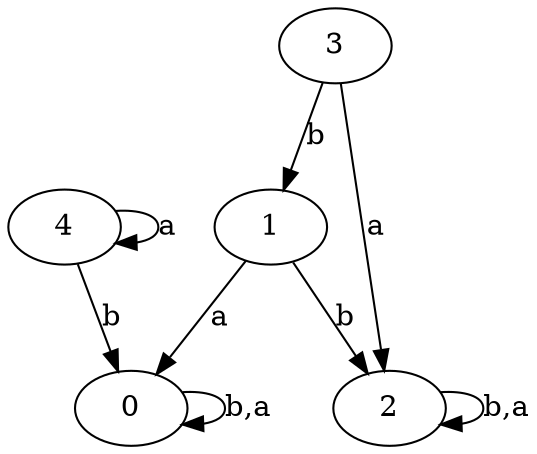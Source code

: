 digraph {
 ranksep=0.5;
 d2tdocpreamble = "\usetikzlibrary{automata}";
 d2tfigpreamble = "\tikzstyle{every state}= [ draw=blue!50,very thick,fill=blue!20]  \tikzstyle{auto}= [fill=white]";
 node [style="state"];
 edge [lblstyle="auto",topath="bend right", len=4  ]
  "0" [label="0",style = "state, initial"];
  "1" [label="1",];
  "2" [label="2",style = "state, accepting"];
  "3" [label="3",];
  "4" [label="4",];
  "0" -> "0" [label="b,a",topath="loop above"];
  "1" -> "0" [label="a"];
  "1" -> "2" [label="b"];
  "2" -> "2" [label="b,a",topath="loop above"];
  "3" -> "1" [label="b"];
  "3" -> "2" [label="a"];
  "4" -> "0" [label="b"];
  "4" -> "4" [label="a",topath="loop above"];
}
